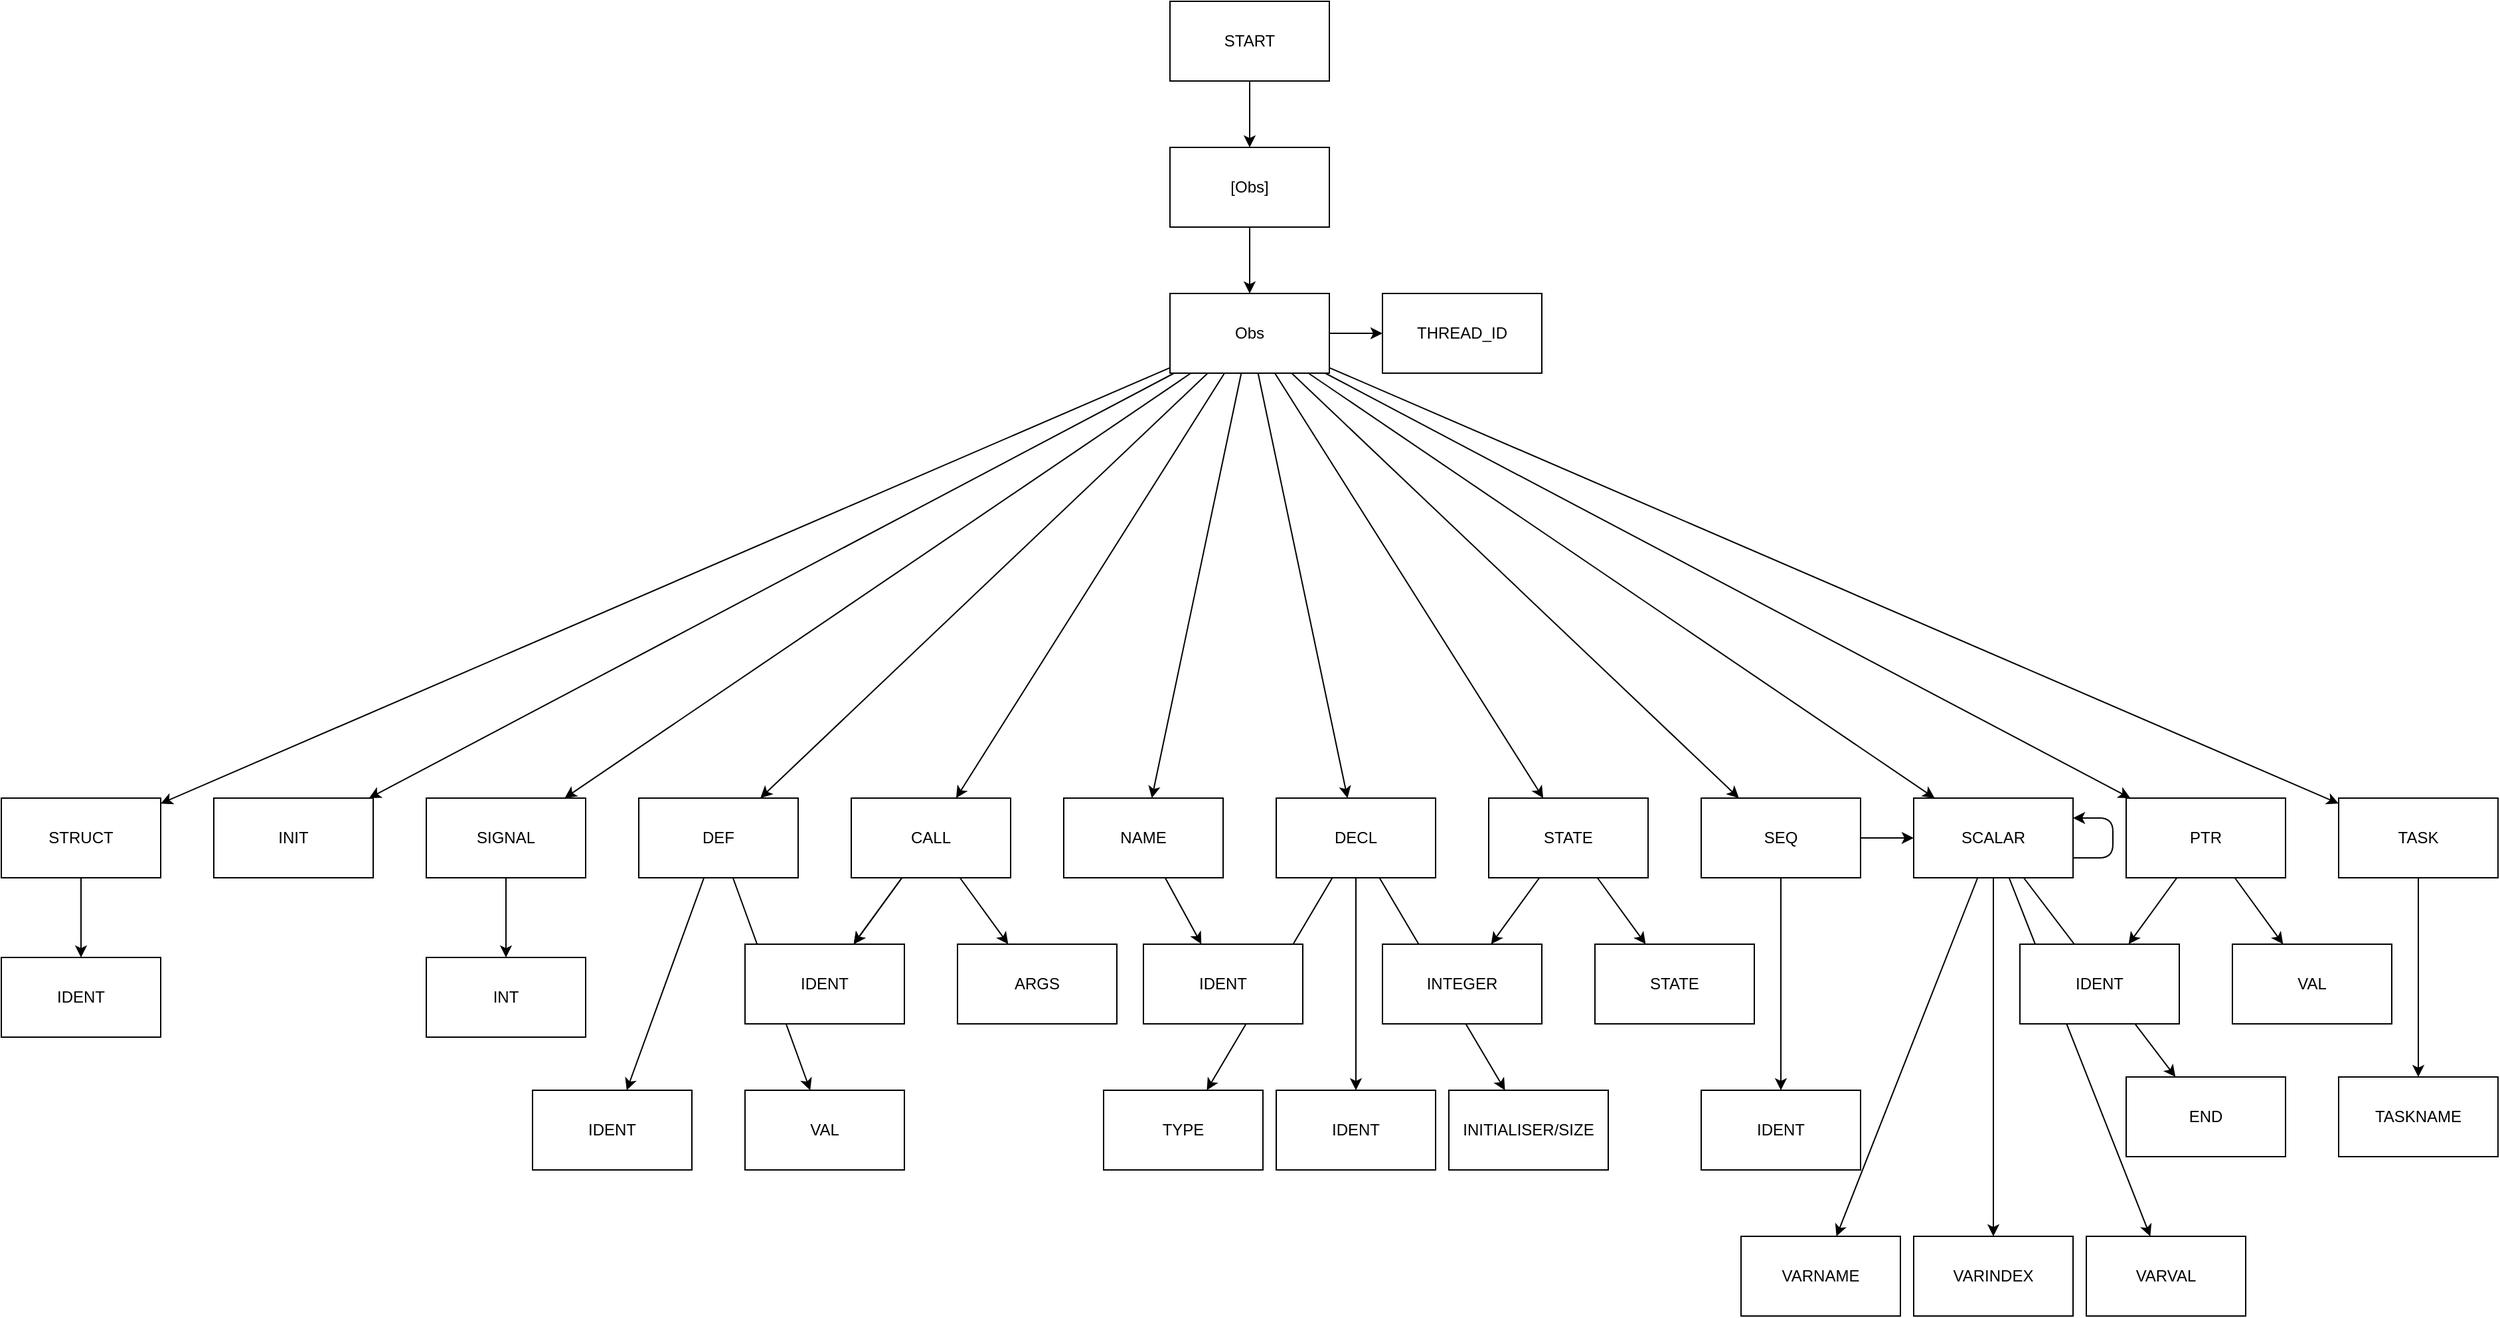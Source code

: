<mxfile>
    <diagram id="X8O7TC4b2uf_xMzQnOW3" name="Page-1">
        <mxGraphModel dx="3038" dy="2445" grid="1" gridSize="10" guides="1" tooltips="1" connect="1" arrows="1" fold="1" page="1" pageScale="1" pageWidth="827" pageHeight="1169" math="0" shadow="0">
            <root>
                <mxCell id="0"/>
                <mxCell id="1" parent="0"/>
                <mxCell id="19" style="edgeStyle=none;html=1;" edge="1" parent="1" source="2" target="14">
                    <mxGeometry relative="1" as="geometry"/>
                </mxCell>
                <mxCell id="20" style="edgeStyle=none;html=1;" edge="1" parent="1" source="2" target="13">
                    <mxGeometry relative="1" as="geometry"/>
                </mxCell>
                <mxCell id="21" style="edgeStyle=none;html=1;" edge="1" parent="1" source="2" target="12">
                    <mxGeometry relative="1" as="geometry"/>
                </mxCell>
                <mxCell id="22" style="edgeStyle=none;html=1;" edge="1" parent="1" source="2" target="11">
                    <mxGeometry relative="1" as="geometry"/>
                </mxCell>
                <mxCell id="23" style="edgeStyle=none;html=1;" edge="1" parent="1" source="2" target="10">
                    <mxGeometry relative="1" as="geometry"/>
                </mxCell>
                <mxCell id="24" style="edgeStyle=none;html=1;" edge="1" parent="1" source="2" target="8">
                    <mxGeometry relative="1" as="geometry"/>
                </mxCell>
                <mxCell id="25" style="edgeStyle=none;html=1;" edge="1" parent="1" source="2" target="6">
                    <mxGeometry relative="1" as="geometry"/>
                </mxCell>
                <mxCell id="26" style="edgeStyle=none;html=1;" edge="1" parent="1" source="2" target="4">
                    <mxGeometry relative="1" as="geometry"/>
                </mxCell>
                <mxCell id="27" style="edgeStyle=none;html=1;" edge="1" parent="1" source="2" target="3">
                    <mxGeometry relative="1" as="geometry"/>
                </mxCell>
                <mxCell id="28" style="edgeStyle=none;html=1;" edge="1" parent="1" source="2" target="5">
                    <mxGeometry relative="1" as="geometry"/>
                </mxCell>
                <mxCell id="29" style="edgeStyle=none;html=1;" edge="1" parent="1" source="2" target="7">
                    <mxGeometry relative="1" as="geometry"/>
                </mxCell>
                <mxCell id="30" style="edgeStyle=none;html=1;" edge="1" parent="1" source="2" target="9">
                    <mxGeometry relative="1" as="geometry"/>
                </mxCell>
                <mxCell id="82" style="edgeStyle=none;html=1;" edge="1" parent="1" source="2" target="81">
                    <mxGeometry relative="1" as="geometry"/>
                </mxCell>
                <mxCell id="2" value="Obs" style="rounded=0;whiteSpace=wrap;html=1;" vertex="1" parent="1">
                    <mxGeometry x="360" y="70" width="120" height="60" as="geometry"/>
                </mxCell>
                <mxCell id="74" style="edgeStyle=none;html=1;" edge="1" parent="1" source="3" target="73">
                    <mxGeometry relative="1" as="geometry"/>
                </mxCell>
                <mxCell id="77" style="edgeStyle=none;html=1;" edge="1" parent="1" source="3" target="7">
                    <mxGeometry relative="1" as="geometry"/>
                </mxCell>
                <mxCell id="3" value="SEQ" style="rounded=0;whiteSpace=wrap;html=1;" vertex="1" parent="1">
                    <mxGeometry x="760" y="450" width="120" height="60" as="geometry"/>
                </mxCell>
                <mxCell id="102" style="edgeStyle=none;html=1;" edge="1" parent="1" source="4" target="101">
                    <mxGeometry relative="1" as="geometry"/>
                </mxCell>
                <mxCell id="4" value="STRUCT" style="rounded=0;whiteSpace=wrap;html=1;" vertex="1" parent="1">
                    <mxGeometry x="-520" y="450" width="120" height="60" as="geometry"/>
                </mxCell>
                <mxCell id="85" style="edgeStyle=none;html=1;" edge="1" parent="1" source="5" target="84">
                    <mxGeometry relative="1" as="geometry"/>
                </mxCell>
                <mxCell id="87" style="edgeStyle=none;html=1;" edge="1" parent="1" source="5" target="86">
                    <mxGeometry relative="1" as="geometry"/>
                </mxCell>
                <mxCell id="5" value="PTR" style="rounded=0;whiteSpace=wrap;html=1;" vertex="1" parent="1">
                    <mxGeometry x="1080" y="450" width="120" height="60" as="geometry"/>
                </mxCell>
                <mxCell id="70" style="edgeStyle=none;html=1;" edge="1" parent="1" source="6" target="65">
                    <mxGeometry relative="1" as="geometry"/>
                </mxCell>
                <mxCell id="71" style="edgeStyle=none;html=1;" edge="1" parent="1" source="6" target="69">
                    <mxGeometry relative="1" as="geometry"/>
                </mxCell>
                <mxCell id="6" value="STATE" style="rounded=0;whiteSpace=wrap;html=1;" vertex="1" parent="1">
                    <mxGeometry x="600" y="450" width="120" height="60" as="geometry"/>
                </mxCell>
                <mxCell id="91" style="edgeStyle=none;html=1;" edge="1" parent="1" source="7" target="90">
                    <mxGeometry relative="1" as="geometry"/>
                </mxCell>
                <mxCell id="94" style="edgeStyle=none;html=1;" edge="1" parent="1" source="7" target="92">
                    <mxGeometry relative="1" as="geometry"/>
                </mxCell>
                <mxCell id="95" style="edgeStyle=none;html=1;" edge="1" parent="1" source="7" target="93">
                    <mxGeometry relative="1" as="geometry"/>
                </mxCell>
                <mxCell id="98" style="edgeStyle=none;html=1;exitX=1;exitY=0.75;exitDx=0;exitDy=0;entryX=1;entryY=0.25;entryDx=0;entryDy=0;" edge="1" parent="1" source="7" target="7">
                    <mxGeometry relative="1" as="geometry">
                        <mxPoint x="1070" y="460" as="targetPoint"/>
                        <Array as="points">
                            <mxPoint x="1070" y="495"/>
                            <mxPoint x="1070" y="465"/>
                        </Array>
                    </mxGeometry>
                </mxCell>
                <mxCell id="100" style="edgeStyle=none;html=1;" edge="1" parent="1" source="7" target="99">
                    <mxGeometry relative="1" as="geometry"/>
                </mxCell>
                <mxCell id="7" value="SCALAR" style="rounded=0;whiteSpace=wrap;html=1;" vertex="1" parent="1">
                    <mxGeometry x="920" y="450" width="120" height="60" as="geometry"/>
                </mxCell>
                <mxCell id="60" style="edgeStyle=none;html=1;" edge="1" parent="1" source="8" target="58">
                    <mxGeometry relative="1" as="geometry"/>
                </mxCell>
                <mxCell id="62" value="" style="edgeStyle=none;html=1;" edge="1" parent="1" source="8" target="61">
                    <mxGeometry relative="1" as="geometry"/>
                </mxCell>
                <mxCell id="63" style="edgeStyle=none;html=1;" edge="1" parent="1" source="8" target="61">
                    <mxGeometry relative="1" as="geometry"/>
                </mxCell>
                <mxCell id="8" value="CALL" style="rounded=0;whiteSpace=wrap;html=1;" vertex="1" parent="1">
                    <mxGeometry x="120" y="450" width="120" height="60" as="geometry"/>
                </mxCell>
                <mxCell id="89" style="edgeStyle=none;html=1;" edge="1" parent="1" source="9" target="88">
                    <mxGeometry relative="1" as="geometry"/>
                </mxCell>
                <mxCell id="9" value="TASK" style="rounded=0;whiteSpace=wrap;html=1;" vertex="1" parent="1">
                    <mxGeometry x="1240" y="450" width="120" height="60" as="geometry"/>
                </mxCell>
                <mxCell id="55" style="edgeStyle=none;html=1;" edge="1" parent="1" source="10" target="51">
                    <mxGeometry relative="1" as="geometry"/>
                </mxCell>
                <mxCell id="56" style="edgeStyle=none;html=1;" edge="1" parent="1" source="10" target="53">
                    <mxGeometry relative="1" as="geometry"/>
                </mxCell>
                <mxCell id="57" style="edgeStyle=none;html=1;" edge="1" parent="1" source="10" target="54">
                    <mxGeometry relative="1" as="geometry"/>
                </mxCell>
                <mxCell id="10" value="DECL" style="rounded=0;whiteSpace=wrap;html=1;" vertex="1" parent="1">
                    <mxGeometry x="440" y="450" width="120" height="60" as="geometry"/>
                </mxCell>
                <mxCell id="49" style="edgeStyle=none;html=1;" edge="1" parent="1" source="11" target="47">
                    <mxGeometry relative="1" as="geometry"/>
                </mxCell>
                <mxCell id="50" style="edgeStyle=none;html=1;" edge="1" parent="1" source="11" target="48">
                    <mxGeometry relative="1" as="geometry"/>
                </mxCell>
                <mxCell id="11" value="DEF" style="rounded=0;whiteSpace=wrap;html=1;" vertex="1" parent="1">
                    <mxGeometry x="-40" y="450" width="120" height="60" as="geometry"/>
                </mxCell>
                <mxCell id="46" style="edgeStyle=none;html=1;" edge="1" parent="1" source="12" target="45">
                    <mxGeometry relative="1" as="geometry"/>
                </mxCell>
                <mxCell id="12" value="SIGNAL" style="rounded=0;whiteSpace=wrap;html=1;" vertex="1" parent="1">
                    <mxGeometry x="-200" y="450" width="120" height="60" as="geometry"/>
                </mxCell>
                <mxCell id="13" value="INIT" style="rounded=0;whiteSpace=wrap;html=1;" vertex="1" parent="1">
                    <mxGeometry x="-360" y="450" width="120" height="60" as="geometry"/>
                </mxCell>
                <mxCell id="44" style="edgeStyle=none;html=1;" edge="1" parent="1" source="14" target="43">
                    <mxGeometry relative="1" as="geometry"/>
                </mxCell>
                <mxCell id="14" value="NAME" style="rounded=0;whiteSpace=wrap;html=1;" vertex="1" parent="1">
                    <mxGeometry x="280" y="450" width="120" height="60" as="geometry"/>
                </mxCell>
                <mxCell id="36" style="edgeStyle=none;html=1;" edge="1" parent="1" source="35" target="2">
                    <mxGeometry relative="1" as="geometry"/>
                </mxCell>
                <mxCell id="35" value="[Obs]" style="rounded=0;whiteSpace=wrap;html=1;" vertex="1" parent="1">
                    <mxGeometry x="360" y="-40" width="120" height="60" as="geometry"/>
                </mxCell>
                <mxCell id="38" style="edgeStyle=none;html=1;" edge="1" parent="1" source="37" target="35">
                    <mxGeometry relative="1" as="geometry"/>
                </mxCell>
                <mxCell id="37" value="START" style="rounded=0;whiteSpace=wrap;html=1;" vertex="1" parent="1">
                    <mxGeometry x="360" y="-150" width="120" height="60" as="geometry"/>
                </mxCell>
                <mxCell id="43" value="IDENT" style="rounded=0;whiteSpace=wrap;html=1;" vertex="1" parent="1">
                    <mxGeometry x="340" y="560" width="120" height="60" as="geometry"/>
                </mxCell>
                <mxCell id="45" value="INT" style="rounded=0;whiteSpace=wrap;html=1;" vertex="1" parent="1">
                    <mxGeometry x="-200" y="570" width="120" height="60" as="geometry"/>
                </mxCell>
                <mxCell id="47" value="IDENT" style="rounded=0;whiteSpace=wrap;html=1;" vertex="1" parent="1">
                    <mxGeometry x="-120" y="670" width="120" height="60" as="geometry"/>
                </mxCell>
                <mxCell id="48" value="VAL" style="rounded=0;whiteSpace=wrap;html=1;" vertex="1" parent="1">
                    <mxGeometry x="40" y="670" width="120" height="60" as="geometry"/>
                </mxCell>
                <mxCell id="51" value="TYPE" style="rounded=0;whiteSpace=wrap;html=1;" vertex="1" parent="1">
                    <mxGeometry x="310" y="670" width="120" height="60" as="geometry"/>
                </mxCell>
                <mxCell id="53" value="IDENT" style="rounded=0;whiteSpace=wrap;html=1;" vertex="1" parent="1">
                    <mxGeometry x="440" y="670" width="120" height="60" as="geometry"/>
                </mxCell>
                <mxCell id="54" value="INITIALISER/SIZE" style="rounded=0;whiteSpace=wrap;html=1;" vertex="1" parent="1">
                    <mxGeometry x="570" y="670" width="120" height="60" as="geometry"/>
                </mxCell>
                <mxCell id="58" value="ARGS" style="rounded=0;whiteSpace=wrap;html=1;" vertex="1" parent="1">
                    <mxGeometry x="200" y="560" width="120" height="60" as="geometry"/>
                </mxCell>
                <mxCell id="61" value="IDENT" style="rounded=0;whiteSpace=wrap;html=1;" vertex="1" parent="1">
                    <mxGeometry x="40" y="560" width="120" height="60" as="geometry"/>
                </mxCell>
                <mxCell id="65" value="INTEGER" style="rounded=0;whiteSpace=wrap;html=1;" vertex="1" parent="1">
                    <mxGeometry x="520" y="560" width="120" height="60" as="geometry"/>
                </mxCell>
                <mxCell id="69" value="STATE" style="rounded=0;whiteSpace=wrap;html=1;" vertex="1" parent="1">
                    <mxGeometry x="680" y="560" width="120" height="60" as="geometry"/>
                </mxCell>
                <mxCell id="73" value="IDENT" style="rounded=0;whiteSpace=wrap;html=1;" vertex="1" parent="1">
                    <mxGeometry x="760" y="670" width="120" height="60" as="geometry"/>
                </mxCell>
                <mxCell id="81" value="THREAD_ID" style="rounded=0;whiteSpace=wrap;html=1;" vertex="1" parent="1">
                    <mxGeometry x="520" y="70" width="120" height="60" as="geometry"/>
                </mxCell>
                <mxCell id="84" value="IDENT" style="rounded=0;whiteSpace=wrap;html=1;" vertex="1" parent="1">
                    <mxGeometry x="1000" y="560" width="120" height="60" as="geometry"/>
                </mxCell>
                <mxCell id="86" value="VAL" style="rounded=0;whiteSpace=wrap;html=1;" vertex="1" parent="1">
                    <mxGeometry x="1160" y="560" width="120" height="60" as="geometry"/>
                </mxCell>
                <mxCell id="88" value="TASKNAME" style="rounded=0;whiteSpace=wrap;html=1;" vertex="1" parent="1">
                    <mxGeometry x="1240" y="660" width="120" height="60" as="geometry"/>
                </mxCell>
                <mxCell id="90" value="VARINDEX" style="rounded=0;whiteSpace=wrap;html=1;" vertex="1" parent="1">
                    <mxGeometry x="920" y="780" width="120" height="60" as="geometry"/>
                </mxCell>
                <mxCell id="92" value="VARNAME" style="rounded=0;whiteSpace=wrap;html=1;" vertex="1" parent="1">
                    <mxGeometry x="790" y="780" width="120" height="60" as="geometry"/>
                </mxCell>
                <mxCell id="93" value="VARVAL" style="rounded=0;whiteSpace=wrap;html=1;" vertex="1" parent="1">
                    <mxGeometry x="1050" y="780" width="120" height="60" as="geometry"/>
                </mxCell>
                <mxCell id="99" value="END" style="rounded=0;whiteSpace=wrap;html=1;" vertex="1" parent="1">
                    <mxGeometry x="1080" y="660" width="120" height="60" as="geometry"/>
                </mxCell>
                <mxCell id="101" value="IDENT" style="rounded=0;whiteSpace=wrap;html=1;" vertex="1" parent="1">
                    <mxGeometry x="-520" y="570" width="120" height="60" as="geometry"/>
                </mxCell>
            </root>
        </mxGraphModel>
    </diagram>
</mxfile>
